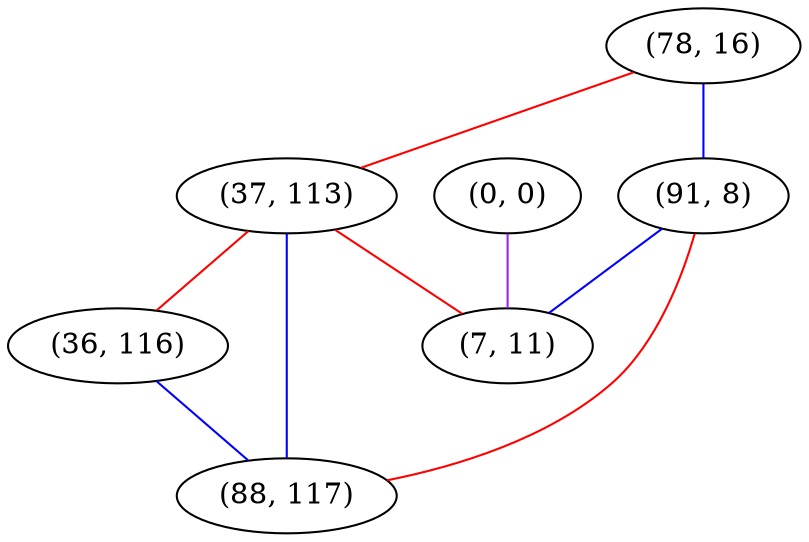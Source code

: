 graph "" {
"(0, 0)";
"(78, 16)";
"(37, 113)";
"(91, 8)";
"(7, 11)";
"(36, 116)";
"(88, 117)";
"(0, 0)" -- "(7, 11)"  [color=purple, key=0, weight=4];
"(78, 16)" -- "(91, 8)"  [color=blue, key=0, weight=3];
"(78, 16)" -- "(37, 113)"  [color=red, key=0, weight=1];
"(37, 113)" -- "(7, 11)"  [color=red, key=0, weight=1];
"(37, 113)" -- "(36, 116)"  [color=red, key=0, weight=1];
"(37, 113)" -- "(88, 117)"  [color=blue, key=0, weight=3];
"(91, 8)" -- "(7, 11)"  [color=blue, key=0, weight=3];
"(91, 8)" -- "(88, 117)"  [color=red, key=0, weight=1];
"(36, 116)" -- "(88, 117)"  [color=blue, key=0, weight=3];
}
